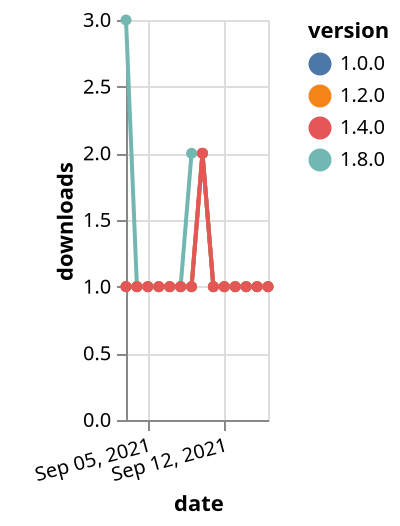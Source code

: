 {"$schema": "https://vega.github.io/schema/vega-lite/v5.json", "description": "A simple bar chart with embedded data.", "data": {"values": [{"date": "2021-09-03", "total": 131, "delta": 3, "version": "1.8.0"}, {"date": "2021-09-04", "total": 132, "delta": 1, "version": "1.8.0"}, {"date": "2021-09-05", "total": 133, "delta": 1, "version": "1.8.0"}, {"date": "2021-09-06", "total": 134, "delta": 1, "version": "1.8.0"}, {"date": "2021-09-07", "total": 135, "delta": 1, "version": "1.8.0"}, {"date": "2021-09-08", "total": 136, "delta": 1, "version": "1.8.0"}, {"date": "2021-09-09", "total": 138, "delta": 2, "version": "1.8.0"}, {"date": "2021-09-10", "total": 140, "delta": 2, "version": "1.8.0"}, {"date": "2021-09-11", "total": 141, "delta": 1, "version": "1.8.0"}, {"date": "2021-09-12", "total": 142, "delta": 1, "version": "1.8.0"}, {"date": "2021-09-13", "total": 143, "delta": 1, "version": "1.8.0"}, {"date": "2021-09-14", "total": 144, "delta": 1, "version": "1.8.0"}, {"date": "2021-09-15", "total": 145, "delta": 1, "version": "1.8.0"}, {"date": "2021-09-16", "total": 146, "delta": 1, "version": "1.8.0"}, {"date": "2021-09-03", "total": 207, "delta": 1, "version": "1.0.0"}, {"date": "2021-09-04", "total": 208, "delta": 1, "version": "1.0.0"}, {"date": "2021-09-05", "total": 209, "delta": 1, "version": "1.0.0"}, {"date": "2021-09-06", "total": 210, "delta": 1, "version": "1.0.0"}, {"date": "2021-09-07", "total": 211, "delta": 1, "version": "1.0.0"}, {"date": "2021-09-08", "total": 212, "delta": 1, "version": "1.0.0"}, {"date": "2021-09-09", "total": 213, "delta": 1, "version": "1.0.0"}, {"date": "2021-09-10", "total": 215, "delta": 2, "version": "1.0.0"}, {"date": "2021-09-11", "total": 216, "delta": 1, "version": "1.0.0"}, {"date": "2021-09-12", "total": 217, "delta": 1, "version": "1.0.0"}, {"date": "2021-09-13", "total": 218, "delta": 1, "version": "1.0.0"}, {"date": "2021-09-14", "total": 219, "delta": 1, "version": "1.0.0"}, {"date": "2021-09-15", "total": 220, "delta": 1, "version": "1.0.0"}, {"date": "2021-09-16", "total": 221, "delta": 1, "version": "1.0.0"}, {"date": "2021-09-03", "total": 201, "delta": 1, "version": "1.2.0"}, {"date": "2021-09-04", "total": 202, "delta": 1, "version": "1.2.0"}, {"date": "2021-09-05", "total": 203, "delta": 1, "version": "1.2.0"}, {"date": "2021-09-06", "total": 204, "delta": 1, "version": "1.2.0"}, {"date": "2021-09-07", "total": 205, "delta": 1, "version": "1.2.0"}, {"date": "2021-09-08", "total": 206, "delta": 1, "version": "1.2.0"}, {"date": "2021-09-09", "total": 207, "delta": 1, "version": "1.2.0"}, {"date": "2021-09-10", "total": 209, "delta": 2, "version": "1.2.0"}, {"date": "2021-09-11", "total": 210, "delta": 1, "version": "1.2.0"}, {"date": "2021-09-12", "total": 211, "delta": 1, "version": "1.2.0"}, {"date": "2021-09-13", "total": 212, "delta": 1, "version": "1.2.0"}, {"date": "2021-09-14", "total": 213, "delta": 1, "version": "1.2.0"}, {"date": "2021-09-15", "total": 214, "delta": 1, "version": "1.2.0"}, {"date": "2021-09-16", "total": 215, "delta": 1, "version": "1.2.0"}, {"date": "2021-09-03", "total": 176, "delta": 1, "version": "1.4.0"}, {"date": "2021-09-04", "total": 177, "delta": 1, "version": "1.4.0"}, {"date": "2021-09-05", "total": 178, "delta": 1, "version": "1.4.0"}, {"date": "2021-09-06", "total": 179, "delta": 1, "version": "1.4.0"}, {"date": "2021-09-07", "total": 180, "delta": 1, "version": "1.4.0"}, {"date": "2021-09-08", "total": 181, "delta": 1, "version": "1.4.0"}, {"date": "2021-09-09", "total": 182, "delta": 1, "version": "1.4.0"}, {"date": "2021-09-10", "total": 184, "delta": 2, "version": "1.4.0"}, {"date": "2021-09-11", "total": 185, "delta": 1, "version": "1.4.0"}, {"date": "2021-09-12", "total": 186, "delta": 1, "version": "1.4.0"}, {"date": "2021-09-13", "total": 187, "delta": 1, "version": "1.4.0"}, {"date": "2021-09-14", "total": 188, "delta": 1, "version": "1.4.0"}, {"date": "2021-09-15", "total": 189, "delta": 1, "version": "1.4.0"}, {"date": "2021-09-16", "total": 190, "delta": 1, "version": "1.4.0"}]}, "width": "container", "mark": {"type": "line", "point": {"filled": true}}, "encoding": {"x": {"field": "date", "type": "temporal", "timeUnit": "yearmonthdate", "title": "date", "axis": {"labelAngle": -15}}, "y": {"field": "delta", "type": "quantitative", "title": "downloads"}, "color": {"field": "version", "type": "nominal"}, "tooltip": {"field": "delta"}}}